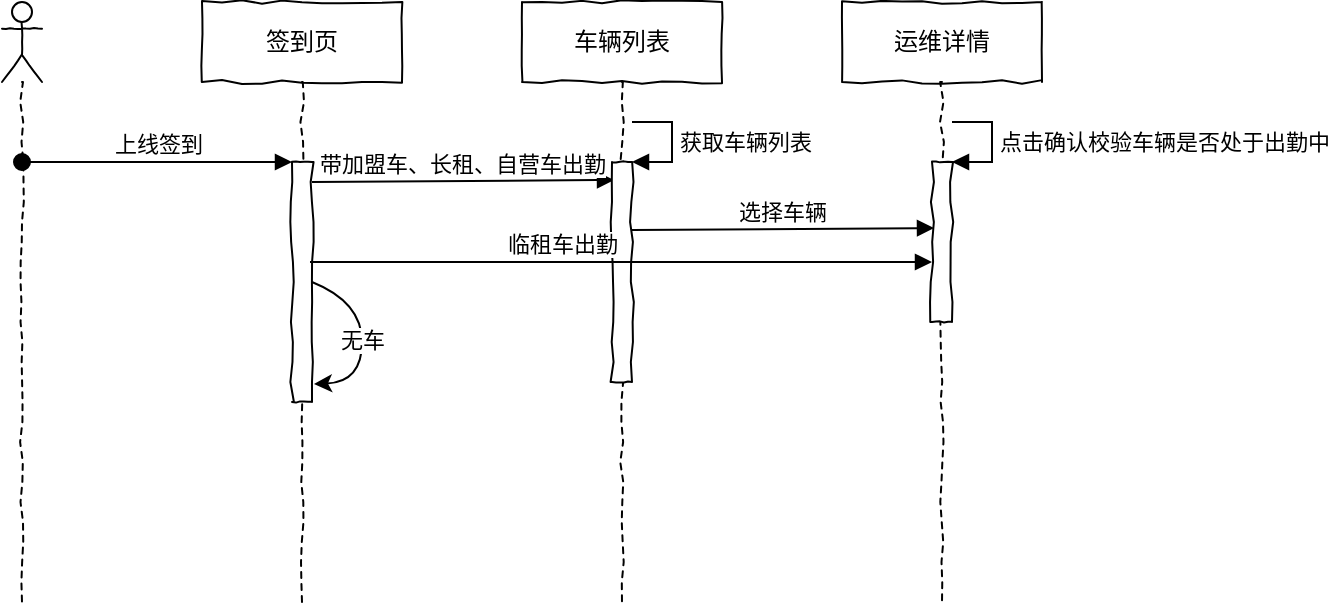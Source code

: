 <mxfile version="16.2.6" type="github">
  <diagram id="kgpKYQtTHZ0yAKxKKP6v" name="Page-1">
    <mxGraphModel dx="1298" dy="809" grid="1" gridSize="10" guides="1" tooltips="1" connect="1" arrows="1" fold="1" page="1" pageScale="1" pageWidth="850" pageHeight="1100" math="0" shadow="0">
      <root>
        <mxCell id="0" />
        <mxCell id="1" parent="0" />
        <mxCell id="V8KlwXVwHzffhlrCO986-4" value="" style="shape=umlLifeline;participant=umlActor;perimeter=lifelinePerimeter;whiteSpace=wrap;html=1;container=1;collapsible=0;recursiveResize=0;verticalAlign=top;spacingTop=36;outlineConnect=0;comic=1;" vertex="1" parent="1">
          <mxGeometry x="150" y="130" width="20" height="300" as="geometry" />
        </mxCell>
        <mxCell id="V8KlwXVwHzffhlrCO986-5" value="签到页" style="shape=umlLifeline;perimeter=lifelinePerimeter;whiteSpace=wrap;html=1;container=1;collapsible=0;recursiveResize=0;outlineConnect=0;comic=1;" vertex="1" parent="1">
          <mxGeometry x="250" y="130" width="100" height="300" as="geometry" />
        </mxCell>
        <mxCell id="V8KlwXVwHzffhlrCO986-9" value="" style="html=1;points=[];perimeter=orthogonalPerimeter;comic=1;" vertex="1" parent="V8KlwXVwHzffhlrCO986-5">
          <mxGeometry x="45" y="80" width="10" height="120" as="geometry" />
        </mxCell>
        <mxCell id="V8KlwXVwHzffhlrCO986-27" value="无车" style="curved=1;endArrow=classic;html=1;rounded=0;entryX=1.1;entryY=0.925;entryDx=0;entryDy=0;entryPerimeter=0;exitX=1;exitY=0.5;exitDx=0;exitDy=0;exitPerimeter=0;" edge="1" parent="V8KlwXVwHzffhlrCO986-5" source="V8KlwXVwHzffhlrCO986-9" target="V8KlwXVwHzffhlrCO986-9">
          <mxGeometry width="50" height="50" relative="1" as="geometry">
            <mxPoint x="60" y="110" as="sourcePoint" />
            <mxPoint x="105" y="60" as="targetPoint" />
            <Array as="points">
              <mxPoint x="80" y="150" />
              <mxPoint x="80" y="190" />
            </Array>
          </mxGeometry>
        </mxCell>
        <mxCell id="V8KlwXVwHzffhlrCO986-29" value="带加盟车、长租、自营车出勤" style="html=1;verticalAlign=bottom;endArrow=block;rounded=0;entryX=0.1;entryY=0.09;entryDx=0;entryDy=0;entryPerimeter=0;" edge="1" parent="V8KlwXVwHzffhlrCO986-5">
          <mxGeometry width="80" relative="1" as="geometry">
            <mxPoint x="55" y="90" as="sourcePoint" />
            <mxPoint x="206" y="89" as="targetPoint" />
          </mxGeometry>
        </mxCell>
        <mxCell id="V8KlwXVwHzffhlrCO986-7" value="车辆列表" style="shape=umlLifeline;perimeter=lifelinePerimeter;whiteSpace=wrap;html=1;container=1;collapsible=0;recursiveResize=0;outlineConnect=0;comic=1;" vertex="1" parent="1">
          <mxGeometry x="410" y="130" width="100" height="300" as="geometry" />
        </mxCell>
        <mxCell id="V8KlwXVwHzffhlrCO986-36" value="" style="html=1;points=[];perimeter=orthogonalPerimeter;comic=1;" vertex="1" parent="V8KlwXVwHzffhlrCO986-7">
          <mxGeometry x="45" y="80" width="10" height="110" as="geometry" />
        </mxCell>
        <mxCell id="V8KlwXVwHzffhlrCO986-37" value="获取车辆列表" style="edgeStyle=orthogonalEdgeStyle;html=1;align=left;spacingLeft=2;endArrow=block;rounded=0;entryX=1;entryY=0;" edge="1" target="V8KlwXVwHzffhlrCO986-36" parent="V8KlwXVwHzffhlrCO986-7">
          <mxGeometry relative="1" as="geometry">
            <mxPoint x="55" y="60" as="sourcePoint" />
            <Array as="points">
              <mxPoint x="75" y="60" />
              <mxPoint x="75" y="80" />
            </Array>
          </mxGeometry>
        </mxCell>
        <mxCell id="V8KlwXVwHzffhlrCO986-8" value="运维详情" style="shape=umlLifeline;perimeter=lifelinePerimeter;whiteSpace=wrap;html=1;container=1;collapsible=0;recursiveResize=0;outlineConnect=0;comic=1;" vertex="1" parent="1">
          <mxGeometry x="570" y="130" width="100" height="300" as="geometry" />
        </mxCell>
        <mxCell id="V8KlwXVwHzffhlrCO986-38" value="" style="html=1;points=[];perimeter=orthogonalPerimeter;comic=1;" vertex="1" parent="V8KlwXVwHzffhlrCO986-8">
          <mxGeometry x="45" y="80" width="10" height="80" as="geometry" />
        </mxCell>
        <mxCell id="V8KlwXVwHzffhlrCO986-41" value="点击确认校验车辆是否处于出勤中" style="edgeStyle=orthogonalEdgeStyle;html=1;align=left;spacingLeft=2;endArrow=block;rounded=0;entryX=1;entryY=0;" edge="1" parent="V8KlwXVwHzffhlrCO986-8">
          <mxGeometry relative="1" as="geometry">
            <mxPoint x="55" y="60" as="sourcePoint" />
            <Array as="points">
              <mxPoint x="75" y="60" />
              <mxPoint x="75" y="80" />
            </Array>
            <mxPoint x="55" y="80" as="targetPoint" />
          </mxGeometry>
        </mxCell>
        <mxCell id="V8KlwXVwHzffhlrCO986-10" value="上线签到" style="html=1;verticalAlign=bottom;startArrow=oval;endArrow=block;startSize=8;rounded=0;" edge="1" target="V8KlwXVwHzffhlrCO986-9" parent="1">
          <mxGeometry relative="1" as="geometry">
            <mxPoint x="160" y="210" as="sourcePoint" />
            <Array as="points" />
          </mxGeometry>
        </mxCell>
        <mxCell id="V8KlwXVwHzffhlrCO986-39" value="选择车辆" style="html=1;verticalAlign=bottom;startArrow=none;endArrow=block;startSize=8;rounded=0;entryX=0.1;entryY=0.413;entryDx=0;entryDy=0;entryPerimeter=0;startFill=0;exitX=1;exitY=0.309;exitDx=0;exitDy=0;exitPerimeter=0;" edge="1" target="V8KlwXVwHzffhlrCO986-38" parent="1" source="V8KlwXVwHzffhlrCO986-36">
          <mxGeometry relative="1" as="geometry">
            <mxPoint x="470" y="243" as="sourcePoint" />
          </mxGeometry>
        </mxCell>
        <mxCell id="V8KlwXVwHzffhlrCO986-40" value="临租车出勤" style="html=1;verticalAlign=bottom;endArrow=block;rounded=0;exitX=0.9;exitY=0.417;exitDx=0;exitDy=0;exitPerimeter=0;align=right;" edge="1" parent="1" source="V8KlwXVwHzffhlrCO986-9">
          <mxGeometry width="80" relative="1" as="geometry">
            <mxPoint x="312" y="260.04" as="sourcePoint" />
            <mxPoint x="615" y="260" as="targetPoint" />
          </mxGeometry>
        </mxCell>
      </root>
    </mxGraphModel>
  </diagram>
</mxfile>
